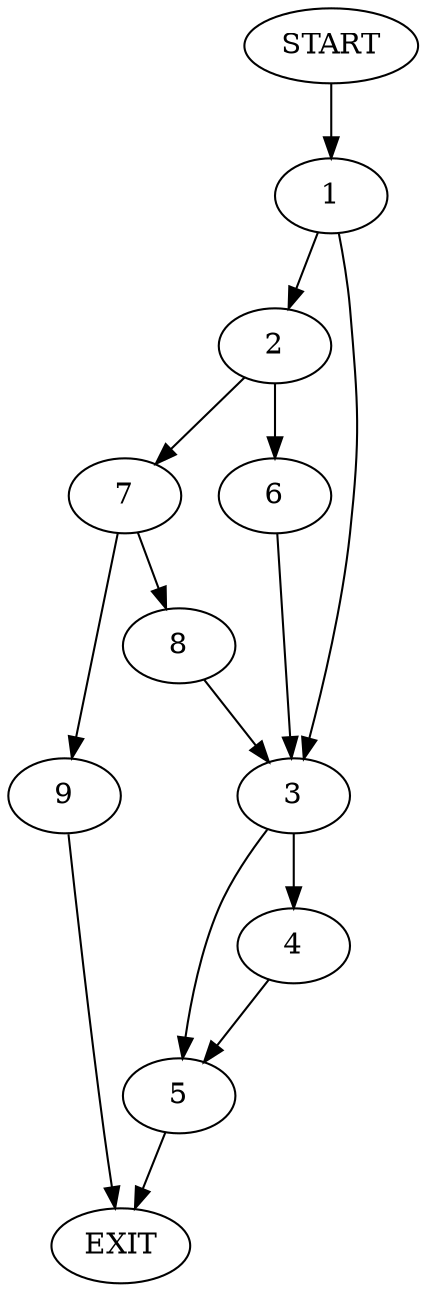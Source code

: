 digraph {
0 [label="START"]
10 [label="EXIT"]
0 -> 1
1 -> 2
1 -> 3
3 -> 4
3 -> 5
2 -> 6
2 -> 7
6 -> 3
7 -> 8
7 -> 9
8 -> 3
9 -> 10
4 -> 5
5 -> 10
}
